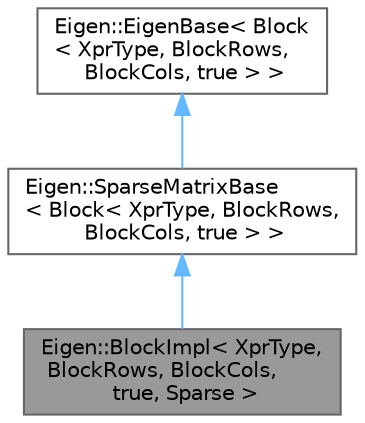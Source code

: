 digraph "Eigen::BlockImpl&lt; XprType, BlockRows, BlockCols, true, Sparse &gt;"
{
 // LATEX_PDF_SIZE
  bgcolor="transparent";
  edge [fontname=Helvetica,fontsize=10,labelfontname=Helvetica,labelfontsize=10];
  node [fontname=Helvetica,fontsize=10,shape=box,height=0.2,width=0.4];
  Node1 [id="Node000001",label="Eigen::BlockImpl\< XprType,\l BlockRows, BlockCols,\l true, Sparse \>",height=0.2,width=0.4,color="gray40", fillcolor="grey60", style="filled", fontcolor="black",tooltip=" "];
  Node2 -> Node1 [id="edge1_Node000001_Node000002",dir="back",color="steelblue1",style="solid",tooltip=" "];
  Node2 [id="Node000002",label="Eigen::SparseMatrixBase\l\< Block\< XprType, BlockRows,\l BlockCols, true \> \>",height=0.2,width=0.4,color="gray40", fillcolor="white", style="filled",URL="$class_eigen_1_1_sparse_matrix_base.html",tooltip=" "];
  Node3 -> Node2 [id="edge2_Node000002_Node000003",dir="back",color="steelblue1",style="solid",tooltip=" "];
  Node3 [id="Node000003",label="Eigen::EigenBase\< Block\l\< XprType, BlockRows,\l BlockCols, true \> \>",height=0.2,width=0.4,color="gray40", fillcolor="white", style="filled",URL="$struct_eigen_1_1_eigen_base.html",tooltip=" "];
}
